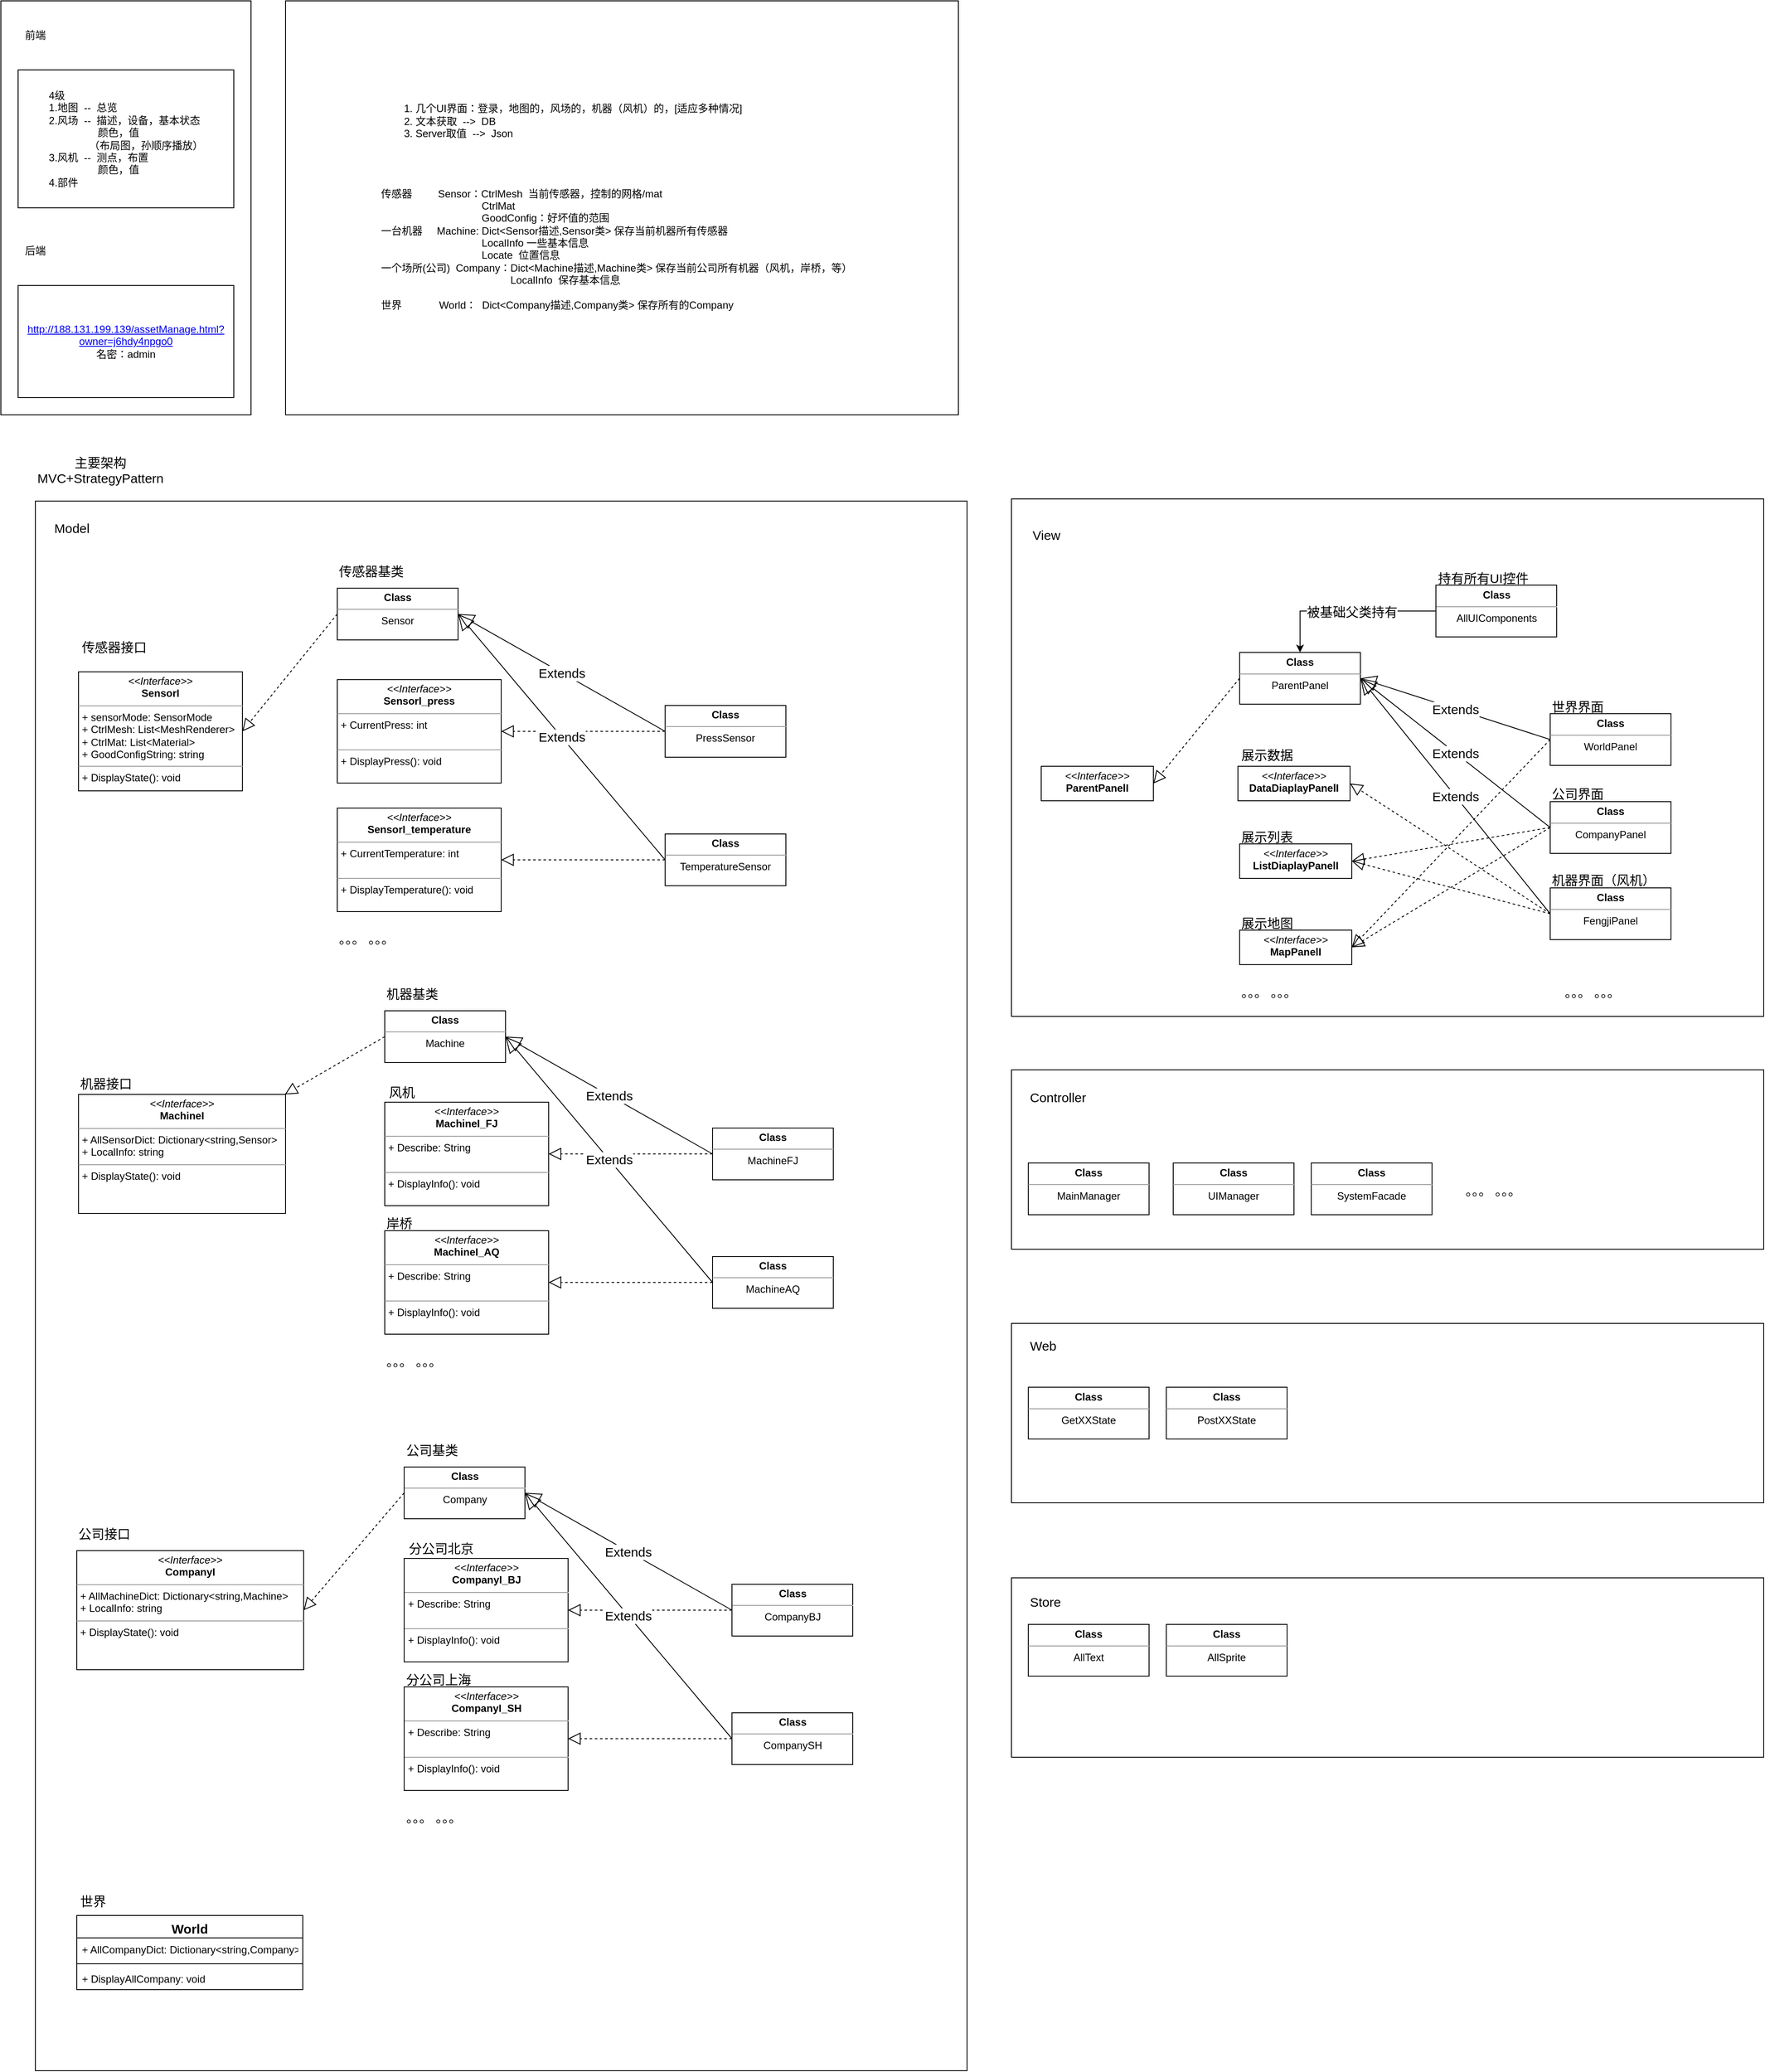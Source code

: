 <mxfile version="10.6.7" type="github"><diagram name="Page-1" id="c4acf3e9-155e-7222-9cf6-157b1a14988f"><mxGraphModel dx="1394" dy="795" grid="1" gridSize="10" guides="1" tooltips="1" connect="1" arrows="1" fold="1" page="1" pageScale="1" pageWidth="1850" pageHeight="2100" background="#ffffff" math="0" shadow="0"><root><mxCell id="0"/><mxCell id="1" parent="0"/><mxCell id="lMFkz2qBwyBU4bLVPbN5-132" value="" style="rounded=0;whiteSpace=wrap;html=1;fontSize=15;" vertex="1" parent="1"><mxGeometry x="1191.5" y="1838.5" width="872" height="208" as="geometry"/></mxCell><mxCell id="lMFkz2qBwyBU4bLVPbN5-131" value="" style="rounded=0;whiteSpace=wrap;html=1;fontSize=15;" vertex="1" parent="1"><mxGeometry x="1191.5" y="1543.5" width="872" height="208" as="geometry"/></mxCell><mxCell id="lMFkz2qBwyBU4bLVPbN5-130" value="" style="rounded=0;whiteSpace=wrap;html=1;fontSize=15;" vertex="1" parent="1"><mxGeometry x="1191.5" y="1249.5" width="872" height="208" as="geometry"/></mxCell><mxCell id="lMFkz2qBwyBU4bLVPbN5-129" value="" style="rounded=0;whiteSpace=wrap;html=1;fontSize=15;" vertex="1" parent="1"><mxGeometry x="1191.5" y="587.5" width="872" height="600" as="geometry"/></mxCell><mxCell id="lMFkz2qBwyBU4bLVPbN5-128" value="" style="rounded=0;whiteSpace=wrap;html=1;fontSize=15;" vertex="1" parent="1"><mxGeometry x="60" y="590" width="1080" height="1820" as="geometry"/></mxCell><mxCell id="lMFkz2qBwyBU4bLVPbN5-1" value="" style="rounded=0;whiteSpace=wrap;html=1;" vertex="1" parent="1"><mxGeometry x="20" y="10" width="290" height="480" as="geometry"/></mxCell><mxCell id="eNjWEGQGm4UYnw6gWRTL-1" value="前端" style="text;html=1;strokeColor=none;fillColor=none;align=center;verticalAlign=middle;whiteSpace=wrap;rounded=0;" parent="1" vertex="1"><mxGeometry x="40" y="40" width="40" height="20" as="geometry"/></mxCell><mxCell id="eNjWEGQGm4UYnw6gWRTL-3" value="&lt;div style=&quot;text-align: left&quot;&gt;&lt;span&gt;4级&lt;/span&gt;&lt;/div&gt;&lt;div style=&quot;text-align: left&quot;&gt;&lt;span&gt;1.地图&amp;nbsp; --&amp;nbsp; 总览&lt;/span&gt;&lt;/div&gt;&lt;div style=&quot;text-align: left&quot;&gt;&lt;span&gt;2.风场&amp;nbsp; --&amp;nbsp; 描述，设备，基本状态&lt;/span&gt;&lt;/div&gt;&lt;div style=&quot;text-align: left&quot;&gt;&lt;span&gt;&amp;nbsp; &amp;nbsp; &amp;nbsp; &amp;nbsp; &amp;nbsp; &amp;nbsp; &amp;nbsp; &amp;nbsp; &amp;nbsp;颜色，值&lt;/span&gt;&lt;/div&gt;&lt;div style=&quot;text-align: left&quot;&gt;&lt;span&gt;&amp;nbsp; &amp;nbsp; &amp;nbsp; &amp;nbsp; &amp;nbsp; &amp;nbsp; &amp;nbsp; （布局图，孙顺序播放）&lt;/span&gt;&lt;/div&gt;&lt;div style=&quot;text-align: left&quot;&gt;&lt;span&gt;3.风机&amp;nbsp; --&amp;nbsp; 测点，布置&lt;/span&gt;&lt;/div&gt;&lt;div style=&quot;text-align: left&quot;&gt;&lt;span&gt;&amp;nbsp; &amp;nbsp; &amp;nbsp; &amp;nbsp; &amp;nbsp; &amp;nbsp; &amp;nbsp; &amp;nbsp; &amp;nbsp;颜色，值&lt;/span&gt;&lt;/div&gt;&lt;div style=&quot;text-align: left&quot;&gt;&lt;span&gt;4.部件&lt;/span&gt;&lt;/div&gt;" style="rounded=0;whiteSpace=wrap;html=1;" parent="1" vertex="1"><mxGeometry x="40" y="90" width="250" height="160" as="geometry"/></mxCell><mxCell id="eNjWEGQGm4UYnw6gWRTL-4" value="后端" style="text;html=1;strokeColor=none;fillColor=none;align=center;verticalAlign=middle;whiteSpace=wrap;rounded=0;" parent="1" vertex="1"><mxGeometry x="40" y="290" width="40" height="20" as="geometry"/></mxCell><mxCell id="eNjWEGQGm4UYnw6gWRTL-5" value="&lt;a href=&quot;http://188.131.199.139/assetManage.html?owner=j6hdy4npgo0&quot;&gt;http://188.131.199.139/assetManage.html?owner=j6hdy4npgo0&lt;/a&gt;&lt;br&gt;名密：admin&lt;br&gt;" style="rounded=0;whiteSpace=wrap;html=1;" parent="1" vertex="1"><mxGeometry x="40" y="340" width="250" height="130" as="geometry"/></mxCell><mxCell id="lMFkz2qBwyBU4bLVPbN5-2" value="&lt;div style=&quot;text-align: left&quot;&gt;&lt;ol&gt;&lt;li&gt;&lt;span&gt;几个UI界面：登录，地图的，风场的，机器（风机）的，[适应多种情况]&lt;/span&gt;&lt;/li&gt;&lt;li&gt;&lt;span&gt;文本获取&amp;nbsp; --&amp;gt;&amp;nbsp; DB&lt;/span&gt;&lt;/li&gt;&lt;li&gt;&lt;span&gt;Server取值&amp;nbsp; --&amp;gt;&amp;nbsp; Json&lt;/span&gt;&lt;/li&gt;&lt;/ol&gt;&lt;div&gt;&lt;br&gt;&lt;/div&gt;&lt;div&gt;&lt;br&gt;&lt;/div&gt;&lt;div&gt;&lt;br&gt;&lt;/div&gt;&lt;div&gt;传感器&amp;nbsp; &amp;nbsp; &amp;nbsp; &amp;nbsp; &amp;nbsp;Sensor：CtrlMesh&amp;nbsp; 当前传感器，控制的网格/mat&lt;/div&gt;&lt;div&gt;&amp;nbsp; &amp;nbsp; &amp;nbsp; &amp;nbsp; &amp;nbsp; &amp;nbsp; &amp;nbsp; &amp;nbsp; &amp;nbsp; &amp;nbsp; &amp;nbsp; &amp;nbsp; &amp;nbsp; &amp;nbsp; &amp;nbsp; &amp;nbsp; &amp;nbsp; &amp;nbsp;CtrlMat&lt;/div&gt;&lt;div&gt;&amp;nbsp; &amp;nbsp; &amp;nbsp; &amp;nbsp; &amp;nbsp; &amp;nbsp; &amp;nbsp; &amp;nbsp; &amp;nbsp; &amp;nbsp; &amp;nbsp; &amp;nbsp; &amp;nbsp; &amp;nbsp; &amp;nbsp; &amp;nbsp; &amp;nbsp; &amp;nbsp;GoodConfig：好坏值的范围&lt;/div&gt;&lt;div&gt;一台机器&amp;nbsp; &amp;nbsp; &amp;nbsp;Machine: Dict&amp;lt;Sensor描述,Sensor类&amp;gt; 保存当前机器所有传感器&lt;/div&gt;&lt;div&gt;&amp;nbsp; &amp;nbsp; &amp;nbsp; &amp;nbsp; &amp;nbsp; &amp;nbsp; &amp;nbsp; &amp;nbsp; &amp;nbsp; &amp;nbsp; &amp;nbsp; &amp;nbsp; &amp;nbsp; &amp;nbsp; &amp;nbsp; &amp;nbsp; &amp;nbsp; &amp;nbsp;LocalInfo 一些基本信息&lt;/div&gt;&lt;div&gt;&amp;nbsp; &amp;nbsp; &amp;nbsp; &amp;nbsp; &amp;nbsp; &amp;nbsp; &amp;nbsp; &amp;nbsp; &amp;nbsp; &amp;nbsp; &amp;nbsp; &amp;nbsp; &amp;nbsp; &amp;nbsp; &amp;nbsp; &amp;nbsp; &amp;nbsp; &amp;nbsp;Locate&amp;nbsp; 位置信息&lt;/div&gt;&lt;div&gt;一个场所(公司)&amp;nbsp; Company：Dict&amp;lt;Machine描述,Machine类&amp;gt; 保存当前公司所有机器（风机，岸桥，等）&lt;/div&gt;&lt;div&gt;&amp;nbsp; &amp;nbsp; &amp;nbsp; &amp;nbsp; &amp;nbsp; &amp;nbsp; &amp;nbsp; &amp;nbsp; &amp;nbsp; &amp;nbsp; &amp;nbsp; &amp;nbsp; &amp;nbsp; &amp;nbsp; &amp;nbsp; &amp;nbsp; &amp;nbsp; &amp;nbsp; &amp;nbsp; &amp;nbsp; &amp;nbsp; &amp;nbsp; &amp;nbsp;LocalInfo&amp;nbsp; 保存基本信息&lt;/div&gt;&lt;div&gt;&lt;span&gt;&lt;br&gt;&lt;/span&gt;&lt;/div&gt;&lt;div&gt;&lt;span&gt;世界&amp;nbsp; &amp;nbsp; &amp;nbsp; &amp;nbsp; &amp;nbsp; &amp;nbsp; &amp;nbsp;World：&amp;nbsp; Dict&amp;lt;Company描述,Company类&amp;gt; 保存所有的Company&amp;nbsp; &amp;nbsp; &amp;nbsp; &amp;nbsp; &amp;nbsp; &amp;nbsp; &amp;nbsp; &amp;nbsp; &amp;nbsp; &amp;nbsp; &amp;nbsp; &amp;nbsp; &amp;nbsp; &amp;nbsp; &amp;nbsp; &amp;nbsp; &amp;nbsp; &amp;nbsp; &amp;nbsp; &amp;nbsp; &amp;nbsp; &amp;nbsp; &amp;nbsp;&lt;/span&gt;&lt;/div&gt;&lt;/div&gt;&lt;div style=&quot;text-align: left&quot;&gt;&lt;br&gt;&lt;/div&gt;&lt;div style=&quot;text-align: left&quot;&gt;&lt;/div&gt;" style="rounded=0;whiteSpace=wrap;html=1;" vertex="1" parent="1"><mxGeometry x="350" y="10" width="780" height="480" as="geometry"/></mxCell><mxCell id="lMFkz2qBwyBU4bLVPbN5-4" value="主要架构MVC+StrategyPattern" style="text;html=1;strokeColor=none;fillColor=none;align=center;verticalAlign=middle;whiteSpace=wrap;rounded=0;fontSize=15;" vertex="1" parent="1"><mxGeometry x="59.5" y="540" width="151" height="28" as="geometry"/></mxCell><mxCell id="lMFkz2qBwyBU4bLVPbN5-9" value="Model" style="text;html=1;resizable=0;points=[];autosize=1;align=left;verticalAlign=top;spacingTop=-4;fontSize=15;" vertex="1" parent="1"><mxGeometry x="80" y="610" width="60" height="20" as="geometry"/></mxCell><mxCell id="lMFkz2qBwyBU4bLVPbN5-10" value="&lt;p style=&quot;margin: 0px ; margin-top: 4px ; text-align: center&quot;&gt;&lt;i&gt;&amp;lt;&amp;lt;Interface&amp;gt;&amp;gt;&lt;/i&gt;&lt;br&gt;&lt;b&gt;SensorI&lt;/b&gt;&lt;/p&gt;&lt;hr size=&quot;1&quot;&gt;&lt;p style=&quot;margin: 0px ; margin-left: 4px&quot;&gt;+ sensorMode: SensorMode&lt;br&gt;+ CtrlMesh: List&amp;lt;MeshRenderer&amp;gt;&lt;/p&gt;&lt;p style=&quot;margin: 0px ; margin-left: 4px&quot;&gt;+ CtrlMat:&amp;nbsp;List&amp;lt;Material&amp;gt;&lt;/p&gt;&lt;p style=&quot;margin: 0px ; margin-left: 4px&quot;&gt;+&amp;nbsp;GoodConfigString: string&lt;/p&gt;&lt;hr size=&quot;1&quot;&gt;&lt;p style=&quot;margin: 0px ; margin-left: 4px&quot;&gt;+ DisplayState(): void&lt;br&gt;&lt;br&gt;&lt;/p&gt;" style="verticalAlign=top;align=left;overflow=fill;fontSize=12;fontFamily=Helvetica;html=1;" vertex="1" parent="1"><mxGeometry x="110" y="788" width="190" height="138" as="geometry"/></mxCell><mxCell id="lMFkz2qBwyBU4bLVPbN5-11" value="&lt;p style=&quot;margin: 0px ; margin-top: 4px ; text-align: center&quot;&gt;&lt;i&gt;&amp;lt;&amp;lt;Interface&amp;gt;&amp;gt;&lt;/i&gt;&lt;br&gt;&lt;b&gt;SensorI_press&lt;/b&gt;&lt;/p&gt;&lt;hr size=&quot;1&quot;&gt;&lt;p style=&quot;margin: 0px ; margin-left: 4px&quot;&gt;+ CurrentPress: int&lt;br&gt;&lt;br&gt;&lt;/p&gt;&lt;hr size=&quot;1&quot;&gt;&lt;p style=&quot;margin: 0px ; margin-left: 4px&quot;&gt;+ DisplayPress(): void&lt;br&gt;&lt;br&gt;&lt;/p&gt;" style="verticalAlign=top;align=left;overflow=fill;fontSize=12;fontFamily=Helvetica;html=1;" vertex="1" parent="1"><mxGeometry x="410" y="797" width="190" height="120" as="geometry"/></mxCell><mxCell id="lMFkz2qBwyBU4bLVPbN5-12" value="&lt;p style=&quot;margin: 0px ; margin-top: 4px ; text-align: center&quot;&gt;&lt;i&gt;&amp;lt;&amp;lt;Interface&amp;gt;&amp;gt;&lt;/i&gt;&lt;br&gt;&lt;b&gt;SensorI_temperature&lt;/b&gt;&lt;br&gt;&lt;/p&gt;&lt;hr size=&quot;1&quot;&gt;&lt;p style=&quot;margin: 0px ; margin-left: 4px&quot;&gt;+ CurrentTemperature: int&lt;br&gt;&lt;br&gt;&lt;/p&gt;&lt;hr size=&quot;1&quot;&gt;&lt;p style=&quot;margin: 0px ; margin-left: 4px&quot;&gt;+ DisplayTemperature(): void&lt;br&gt;&lt;br&gt;&lt;/p&gt;" style="verticalAlign=top;align=left;overflow=fill;fontSize=12;fontFamily=Helvetica;html=1;" vertex="1" parent="1"><mxGeometry x="410" y="946" width="190" height="120" as="geometry"/></mxCell><mxCell id="lMFkz2qBwyBU4bLVPbN5-13" value="&lt;div style=&quot;text-align: right&quot;&gt;&lt;span&gt;。。。 。。。&lt;/span&gt;&lt;br&gt;&lt;/div&gt;" style="text;html=1;resizable=0;points=[];autosize=1;align=left;verticalAlign=top;spacingTop=-4;fontSize=15;" vertex="1" parent="1"><mxGeometry x="410" y="1086" width="110" height="20" as="geometry"/></mxCell><mxCell id="lMFkz2qBwyBU4bLVPbN5-18" value="&lt;p style=&quot;margin: 0px ; margin-top: 4px ; text-align: center&quot;&gt;&lt;b&gt;Class&lt;/b&gt;&lt;/p&gt;&lt;hr size=&quot;1&quot;&gt;&lt;div style=&quot;text-align: center ; height: 2px&quot;&gt;PressSensor&lt;/div&gt;" style="verticalAlign=top;align=left;overflow=fill;fontSize=12;fontFamily=Helvetica;html=1;" vertex="1" parent="1"><mxGeometry x="790" y="827" width="140" height="60" as="geometry"/></mxCell><mxCell id="lMFkz2qBwyBU4bLVPbN5-21" value="" style="endArrow=block;dashed=1;endFill=0;endSize=12;html=1;fontSize=15;exitX=0;exitY=0.5;exitDx=0;exitDy=0;entryX=1;entryY=0.5;entryDx=0;entryDy=0;" edge="1" parent="1" source="lMFkz2qBwyBU4bLVPbN5-18" target="lMFkz2qBwyBU4bLVPbN5-11"><mxGeometry width="160" relative="1" as="geometry"><mxPoint x="630" y="936" as="sourcePoint"/><mxPoint x="760" y="890" as="targetPoint"/></mxGeometry></mxCell><mxCell id="lMFkz2qBwyBU4bLVPbN5-31" value="&lt;p style=&quot;margin: 0px ; margin-top: 4px ; text-align: center&quot;&gt;&lt;b&gt;Class&lt;/b&gt;&lt;/p&gt;&lt;hr size=&quot;1&quot;&gt;&lt;div style=&quot;text-align: center ; height: 2px&quot;&gt;Sensor&lt;/div&gt;" style="verticalAlign=top;align=left;overflow=fill;fontSize=12;fontFamily=Helvetica;html=1;" vertex="1" parent="1"><mxGeometry x="410" y="691" width="140" height="60" as="geometry"/></mxCell><mxCell id="lMFkz2qBwyBU4bLVPbN5-32" value="" style="endArrow=block;dashed=1;endFill=0;endSize=12;html=1;fontSize=15;exitX=0;exitY=0.5;exitDx=0;exitDy=0;entryX=1;entryY=0.5;entryDx=0;entryDy=0;" edge="1" parent="1" source="lMFkz2qBwyBU4bLVPbN5-31" target="lMFkz2qBwyBU4bLVPbN5-10"><mxGeometry width="160" relative="1" as="geometry"><mxPoint x="610" y="867" as="sourcePoint"/><mxPoint x="370" y="710" as="targetPoint"/></mxGeometry></mxCell><mxCell id="lMFkz2qBwyBU4bLVPbN5-33" value="传感器基类" style="text;html=1;resizable=0;points=[];autosize=1;align=left;verticalAlign=top;spacingTop=-4;fontSize=15;" vertex="1" parent="1"><mxGeometry x="410" y="660" width="90" height="20" as="geometry"/></mxCell><mxCell id="lMFkz2qBwyBU4bLVPbN5-34" value="Extends" style="endArrow=block;endSize=16;endFill=0;html=1;fontSize=15;exitX=0;exitY=0.5;exitDx=0;exitDy=0;entryX=1;entryY=0.5;entryDx=0;entryDy=0;" edge="1" parent="1" source="lMFkz2qBwyBU4bLVPbN5-18" target="lMFkz2qBwyBU4bLVPbN5-31"><mxGeometry width="160" relative="1" as="geometry"><mxPoint x="310" y="867" as="sourcePoint"/><mxPoint x="770" y="740" as="targetPoint"/></mxGeometry></mxCell><mxCell id="lMFkz2qBwyBU4bLVPbN5-35" value="&lt;p style=&quot;margin: 0px ; margin-top: 4px ; text-align: center&quot;&gt;&lt;b&gt;Class&lt;/b&gt;&lt;/p&gt;&lt;hr size=&quot;1&quot;&gt;&lt;div style=&quot;text-align: center ; height: 2px&quot;&gt;TemperatureSensor&lt;/div&gt;" style="verticalAlign=top;align=left;overflow=fill;fontSize=12;fontFamily=Helvetica;html=1;" vertex="1" parent="1"><mxGeometry x="790" y="976" width="140" height="60" as="geometry"/></mxCell><mxCell id="lMFkz2qBwyBU4bLVPbN5-36" value="Extends" style="endArrow=block;endSize=16;endFill=0;html=1;fontSize=15;exitX=0;exitY=0.5;exitDx=0;exitDy=0;entryX=1;entryY=0.5;entryDx=0;entryDy=0;" edge="1" parent="1" source="lMFkz2qBwyBU4bLVPbN5-35" target="lMFkz2qBwyBU4bLVPbN5-31"><mxGeometry width="160" relative="1" as="geometry"><mxPoint x="560" y="731" as="sourcePoint"/><mxPoint x="780" y="920" as="targetPoint"/></mxGeometry></mxCell><mxCell id="lMFkz2qBwyBU4bLVPbN5-37" value="" style="endArrow=block;dashed=1;endFill=0;endSize=12;html=1;fontSize=15;exitX=0;exitY=0.5;exitDx=0;exitDy=0;entryX=1;entryY=0.5;entryDx=0;entryDy=0;" edge="1" parent="1" source="lMFkz2qBwyBU4bLVPbN5-35" target="lMFkz2qBwyBU4bLVPbN5-12"><mxGeometry width="160" relative="1" as="geometry"><mxPoint x="720" y="1006" as="sourcePoint"/><mxPoint x="730" y="1050" as="targetPoint"/></mxGeometry></mxCell><mxCell id="lMFkz2qBwyBU4bLVPbN5-38" value="&lt;p style=&quot;margin: 0px ; margin-top: 4px ; text-align: center&quot;&gt;&lt;i&gt;&amp;lt;&amp;lt;Interface&amp;gt;&amp;gt;&lt;/i&gt;&lt;br&gt;&lt;b&gt;MachineI&lt;/b&gt;&lt;/p&gt;&lt;hr size=&quot;1&quot;&gt;&lt;p style=&quot;margin: 0px ; margin-left: 4px&quot;&gt;&lt;span&gt;+ AllSensorDict:&amp;nbsp;Dictionary&amp;lt;string,Sensor&amp;gt;&lt;/span&gt;&lt;br&gt;&lt;/p&gt;&lt;p style=&quot;margin: 0px ; margin-left: 4px&quot;&gt;+&amp;nbsp;LocalInfo: string&lt;/p&gt;&lt;hr size=&quot;1&quot;&gt;&lt;p style=&quot;margin: 0px ; margin-left: 4px&quot;&gt;+ DisplayState(): void&lt;br&gt;&lt;br&gt;&lt;/p&gt;" style="verticalAlign=top;align=left;overflow=fill;fontSize=12;fontFamily=Helvetica;html=1;" vertex="1" parent="1"><mxGeometry x="110" y="1278" width="240" height="138" as="geometry"/></mxCell><mxCell id="lMFkz2qBwyBU4bLVPbN5-39" value="&lt;p style=&quot;margin: 0px ; margin-top: 4px ; text-align: center&quot;&gt;&lt;i&gt;&amp;lt;&amp;lt;Interface&amp;gt;&amp;gt;&lt;/i&gt;&lt;br&gt;&lt;b&gt;MachineI_FJ&lt;/b&gt;&lt;/p&gt;&lt;hr size=&quot;1&quot;&gt;&lt;p style=&quot;margin: 0px ; margin-left: 4px&quot;&gt;+ Describe: String&lt;br&gt;&lt;br&gt;&lt;/p&gt;&lt;hr size=&quot;1&quot;&gt;&lt;p style=&quot;margin: 0px ; margin-left: 4px&quot;&gt;+ DisplayInfo(): void&lt;br&gt;&lt;br&gt;&lt;/p&gt;" style="verticalAlign=top;align=left;overflow=fill;fontSize=12;fontFamily=Helvetica;html=1;" vertex="1" parent="1"><mxGeometry x="465" y="1287" width="190" height="120" as="geometry"/></mxCell><mxCell id="lMFkz2qBwyBU4bLVPbN5-40" value="&lt;p style=&quot;margin: 0px ; margin-top: 4px ; text-align: center&quot;&gt;&lt;i&gt;&amp;lt;&amp;lt;Interface&amp;gt;&amp;gt;&lt;/i&gt;&lt;br&gt;&lt;b&gt;MachineI_AQ&lt;/b&gt;&lt;br&gt;&lt;/p&gt;&lt;hr size=&quot;1&quot;&gt;&lt;p style=&quot;margin: 0px ; margin-left: 4px&quot;&gt;+ Describe: String&lt;br&gt;&lt;br&gt;&lt;/p&gt;&lt;hr size=&quot;1&quot;&gt;&lt;p style=&quot;margin: 0px ; margin-left: 4px&quot;&gt;+ DisplayInfo(): void&lt;br&gt;&lt;br&gt;&lt;/p&gt;" style="verticalAlign=top;align=left;overflow=fill;fontSize=12;fontFamily=Helvetica;html=1;" vertex="1" parent="1"><mxGeometry x="465" y="1436" width="190" height="120" as="geometry"/></mxCell><mxCell id="lMFkz2qBwyBU4bLVPbN5-41" value="&lt;div style=&quot;text-align: right&quot;&gt;&lt;span&gt;。。。 。。。&lt;/span&gt;&lt;br&gt;&lt;/div&gt;" style="text;html=1;resizable=0;points=[];autosize=1;align=left;verticalAlign=top;spacingTop=-4;fontSize=15;" vertex="1" parent="1"><mxGeometry x="465" y="1576" width="110" height="20" as="geometry"/></mxCell><mxCell id="lMFkz2qBwyBU4bLVPbN5-42" value="&lt;p style=&quot;margin: 0px ; margin-top: 4px ; text-align: center&quot;&gt;&lt;b&gt;Class&lt;/b&gt;&lt;/p&gt;&lt;hr size=&quot;1&quot;&gt;&lt;div style=&quot;text-align: center ; height: 2px&quot;&gt;MachineFJ&lt;/div&gt;" style="verticalAlign=top;align=left;overflow=fill;fontSize=12;fontFamily=Helvetica;html=1;" vertex="1" parent="1"><mxGeometry x="845" y="1317" width="140" height="60" as="geometry"/></mxCell><mxCell id="lMFkz2qBwyBU4bLVPbN5-45" value="" style="endArrow=block;dashed=1;endFill=0;endSize=12;html=1;fontSize=15;exitX=0;exitY=0.5;exitDx=0;exitDy=0;entryX=1;entryY=0.5;entryDx=0;entryDy=0;" edge="1" source="lMFkz2qBwyBU4bLVPbN5-42" target="lMFkz2qBwyBU4bLVPbN5-39" parent="1"><mxGeometry width="160" relative="1" as="geometry"><mxPoint x="685" y="1426" as="sourcePoint"/><mxPoint x="820" y="1390" as="targetPoint"/></mxGeometry></mxCell><mxCell id="lMFkz2qBwyBU4bLVPbN5-46" value="&lt;p style=&quot;margin: 0px ; margin-top: 4px ; text-align: center&quot;&gt;&lt;b&gt;Class&lt;/b&gt;&lt;/p&gt;&lt;hr size=&quot;1&quot;&gt;&lt;div style=&quot;text-align: center ; height: 2px&quot;&gt;Machine&lt;/div&gt;" style="verticalAlign=top;align=left;overflow=fill;fontSize=12;fontFamily=Helvetica;html=1;" vertex="1" parent="1"><mxGeometry x="465" y="1181" width="140" height="60" as="geometry"/></mxCell><mxCell id="lMFkz2qBwyBU4bLVPbN5-47" value="" style="endArrow=block;dashed=1;endFill=0;endSize=12;html=1;fontSize=15;exitX=0;exitY=0.5;exitDx=0;exitDy=0;" edge="1" source="lMFkz2qBwyBU4bLVPbN5-46" target="lMFkz2qBwyBU4bLVPbN5-38" parent="1"><mxGeometry width="160" relative="1" as="geometry"><mxPoint x="380" y="1347" as="sourcePoint"/><mxPoint x="710" y="1357" as="targetPoint"/></mxGeometry></mxCell><mxCell id="lMFkz2qBwyBU4bLVPbN5-48" value="机器基类" style="text;html=1;resizable=0;points=[];autosize=1;align=left;verticalAlign=top;spacingTop=-4;fontSize=15;" vertex="1" parent="1"><mxGeometry x="465" y="1150" width="80" height="20" as="geometry"/></mxCell><mxCell id="lMFkz2qBwyBU4bLVPbN5-49" value="Extends" style="endArrow=block;endSize=16;endFill=0;html=1;fontSize=15;exitX=0;exitY=0.5;exitDx=0;exitDy=0;entryX=1;entryY=0.5;entryDx=0;entryDy=0;" edge="1" source="lMFkz2qBwyBU4bLVPbN5-42" target="lMFkz2qBwyBU4bLVPbN5-46" parent="1"><mxGeometry width="160" relative="1" as="geometry"><mxPoint x="765" y="1275.5" as="sourcePoint"/><mxPoint x="715" y="1146.5" as="targetPoint"/></mxGeometry></mxCell><mxCell id="lMFkz2qBwyBU4bLVPbN5-50" value="&lt;p style=&quot;margin: 0px ; margin-top: 4px ; text-align: center&quot;&gt;&lt;b&gt;Class&lt;/b&gt;&lt;/p&gt;&lt;hr size=&quot;1&quot;&gt;&lt;div style=&quot;text-align: center ; height: 2px&quot;&gt;MachineAQ&lt;/div&gt;" style="verticalAlign=top;align=left;overflow=fill;fontSize=12;fontFamily=Helvetica;html=1;" vertex="1" parent="1"><mxGeometry x="845" y="1466" width="140" height="60" as="geometry"/></mxCell><mxCell id="lMFkz2qBwyBU4bLVPbN5-51" value="Extends" style="endArrow=block;endSize=16;endFill=0;html=1;fontSize=15;exitX=0;exitY=0.5;exitDx=0;exitDy=0;entryX=1;entryY=0.5;entryDx=0;entryDy=0;" edge="1" source="lMFkz2qBwyBU4bLVPbN5-50" target="lMFkz2qBwyBU4bLVPbN5-46" parent="1"><mxGeometry width="160" relative="1" as="geometry"><mxPoint x="615" y="1221" as="sourcePoint"/><mxPoint x="780" y="1450" as="targetPoint"/></mxGeometry></mxCell><mxCell id="lMFkz2qBwyBU4bLVPbN5-52" value="" style="endArrow=block;dashed=1;endFill=0;endSize=12;html=1;fontSize=15;exitX=0;exitY=0.5;exitDx=0;exitDy=0;entryX=1;entryY=0.5;entryDx=0;entryDy=0;" edge="1" source="lMFkz2qBwyBU4bLVPbN5-50" target="lMFkz2qBwyBU4bLVPbN5-40" parent="1"><mxGeometry width="160" relative="1" as="geometry"><mxPoint x="665" y="1357" as="sourcePoint"/><mxPoint x="790" y="1560" as="targetPoint"/></mxGeometry></mxCell><mxCell id="lMFkz2qBwyBU4bLVPbN5-53" value="风机" style="text;html=1;resizable=0;points=[];autosize=1;align=left;verticalAlign=top;spacingTop=-4;fontSize=15;" vertex="1" parent="1"><mxGeometry x="468" y="1264" width="50" height="20" as="geometry"/></mxCell><mxCell id="lMFkz2qBwyBU4bLVPbN5-54" value="岸桥" style="text;html=1;resizable=0;points=[];autosize=1;align=left;verticalAlign=top;spacingTop=-4;fontSize=15;" vertex="1" parent="1"><mxGeometry x="465" y="1416" width="50" height="20" as="geometry"/></mxCell><mxCell id="lMFkz2qBwyBU4bLVPbN5-55" value="&lt;p style=&quot;margin: 0px ; margin-top: 4px ; text-align: center&quot;&gt;&lt;i&gt;&amp;lt;&amp;lt;Interface&amp;gt;&amp;gt;&lt;/i&gt;&lt;br&gt;&lt;b&gt;CompanyI&lt;/b&gt;&lt;/p&gt;&lt;hr size=&quot;1&quot;&gt;&lt;p style=&quot;margin: 0px ; margin-left: 4px&quot;&gt;&lt;span&gt;+ AllMachineDict:&amp;nbsp;Dictionary&amp;lt;string,Machine&amp;gt;&lt;/span&gt;&lt;br&gt;&lt;/p&gt;&lt;p style=&quot;margin: 0px ; margin-left: 4px&quot;&gt;+&amp;nbsp;LocalInfo: string&lt;/p&gt;&lt;hr size=&quot;1&quot;&gt;&lt;p style=&quot;margin: 0px ; margin-left: 4px&quot;&gt;+ DisplayState(): void&lt;br&gt;&lt;br&gt;&lt;/p&gt;" style="verticalAlign=top;align=left;overflow=fill;fontSize=12;fontFamily=Helvetica;html=1;" vertex="1" parent="1"><mxGeometry x="108" y="1807" width="263" height="138" as="geometry"/></mxCell><mxCell id="lMFkz2qBwyBU4bLVPbN5-56" value="&lt;p style=&quot;margin: 0px ; margin-top: 4px ; text-align: center&quot;&gt;&lt;i&gt;&amp;lt;&amp;lt;Interface&amp;gt;&amp;gt;&lt;/i&gt;&lt;br&gt;&lt;b&gt;CompanyI_BJ&lt;/b&gt;&lt;/p&gt;&lt;hr size=&quot;1&quot;&gt;&lt;p style=&quot;margin: 0px ; margin-left: 4px&quot;&gt;+ Describe: String&lt;br&gt;&lt;br&gt;&lt;/p&gt;&lt;hr size=&quot;1&quot;&gt;&lt;p style=&quot;margin: 0px ; margin-left: 4px&quot;&gt;+ DisplayInfo(): void&lt;br&gt;&lt;br&gt;&lt;/p&gt;" style="verticalAlign=top;align=left;overflow=fill;fontSize=12;fontFamily=Helvetica;html=1;" vertex="1" parent="1"><mxGeometry x="487.5" y="1816" width="190" height="120" as="geometry"/></mxCell><mxCell id="lMFkz2qBwyBU4bLVPbN5-57" value="&lt;p style=&quot;margin: 0px ; margin-top: 4px ; text-align: center&quot;&gt;&lt;i&gt;&amp;lt;&amp;lt;Interface&amp;gt;&amp;gt;&lt;/i&gt;&lt;br&gt;&lt;b&gt;CompanyI_SH&lt;/b&gt;&lt;br&gt;&lt;/p&gt;&lt;hr size=&quot;1&quot;&gt;&lt;p style=&quot;margin: 0px ; margin-left: 4px&quot;&gt;+ Describe: String&lt;br&gt;&lt;br&gt;&lt;/p&gt;&lt;hr size=&quot;1&quot;&gt;&lt;p style=&quot;margin: 0px ; margin-left: 4px&quot;&gt;+ DisplayInfo(): void&lt;br&gt;&lt;br&gt;&lt;/p&gt;" style="verticalAlign=top;align=left;overflow=fill;fontSize=12;fontFamily=Helvetica;html=1;" vertex="1" parent="1"><mxGeometry x="487.5" y="1965" width="190" height="120" as="geometry"/></mxCell><mxCell id="lMFkz2qBwyBU4bLVPbN5-58" value="&lt;div style=&quot;text-align: right&quot;&gt;&lt;span&gt;。。。 。。。&lt;/span&gt;&lt;br&gt;&lt;/div&gt;" style="text;html=1;resizable=0;points=[];autosize=1;align=left;verticalAlign=top;spacingTop=-4;fontSize=15;" vertex="1" parent="1"><mxGeometry x="487.5" y="2105" width="110" height="20" as="geometry"/></mxCell><mxCell id="lMFkz2qBwyBU4bLVPbN5-59" value="&lt;p style=&quot;margin: 0px ; margin-top: 4px ; text-align: center&quot;&gt;&lt;b&gt;Class&lt;/b&gt;&lt;/p&gt;&lt;hr size=&quot;1&quot;&gt;&lt;div style=&quot;text-align: center ; height: 2px&quot;&gt;CompanyBJ&lt;/div&gt;" style="verticalAlign=top;align=left;overflow=fill;fontSize=12;fontFamily=Helvetica;html=1;" vertex="1" parent="1"><mxGeometry x="867.5" y="1846" width="140" height="60" as="geometry"/></mxCell><mxCell id="lMFkz2qBwyBU4bLVPbN5-60" value="" style="endArrow=block;dashed=1;endFill=0;endSize=12;html=1;fontSize=15;entryX=1;entryY=0.5;entryDx=0;entryDy=0;exitX=0;exitY=0.5;exitDx=0;exitDy=0;" edge="1" source="lMFkz2qBwyBU4bLVPbN5-59" target="lMFkz2qBwyBU4bLVPbN5-56" parent="1"><mxGeometry width="160" relative="1" as="geometry"><mxPoint x="868" y="1880" as="sourcePoint"/><mxPoint x="840" y="1910" as="targetPoint"/></mxGeometry></mxCell><mxCell id="lMFkz2qBwyBU4bLVPbN5-61" value="&lt;p style=&quot;margin: 0px ; margin-top: 4px ; text-align: center&quot;&gt;&lt;b&gt;Class&lt;/b&gt;&lt;/p&gt;&lt;hr size=&quot;1&quot;&gt;&lt;div style=&quot;text-align: center ; height: 2px&quot;&gt;Company&lt;/div&gt;" style="verticalAlign=top;align=left;overflow=fill;fontSize=12;fontFamily=Helvetica;html=1;" vertex="1" parent="1"><mxGeometry x="487.5" y="1710" width="140" height="60" as="geometry"/></mxCell><mxCell id="lMFkz2qBwyBU4bLVPbN5-62" value="" style="endArrow=block;dashed=1;endFill=0;endSize=12;html=1;fontSize=15;entryX=1;entryY=0.5;entryDx=0;entryDy=0;exitX=0;exitY=0.5;exitDx=0;exitDy=0;" edge="1" source="lMFkz2qBwyBU4bLVPbN5-61" target="lMFkz2qBwyBU4bLVPbN5-55" parent="1"><mxGeometry width="160" relative="1" as="geometry"><mxPoint x="440" y="1900" as="sourcePoint"/><mxPoint x="707.5" y="1886" as="targetPoint"/></mxGeometry></mxCell><mxCell id="lMFkz2qBwyBU4bLVPbN5-63" value="公司基类" style="text;html=1;resizable=0;points=[];autosize=1;align=left;verticalAlign=top;spacingTop=-4;fontSize=15;" vertex="1" parent="1"><mxGeometry x="487.5" y="1679" width="80" height="20" as="geometry"/></mxCell><mxCell id="lMFkz2qBwyBU4bLVPbN5-64" value="Extends" style="endArrow=block;endSize=16;endFill=0;html=1;fontSize=15;entryX=1;entryY=0.5;entryDx=0;entryDy=0;exitX=0;exitY=0.5;exitDx=0;exitDy=0;" edge="1" source="lMFkz2qBwyBU4bLVPbN5-59" target="lMFkz2qBwyBU4bLVPbN5-61" parent="1"><mxGeometry width="160" relative="1" as="geometry"><mxPoint x="870" y="1880" as="sourcePoint"/><mxPoint x="630" y="1730" as="targetPoint"/></mxGeometry></mxCell><mxCell id="lMFkz2qBwyBU4bLVPbN5-65" value="&lt;p style=&quot;margin: 0px ; margin-top: 4px ; text-align: center&quot;&gt;&lt;b&gt;Class&lt;/b&gt;&lt;/p&gt;&lt;hr size=&quot;1&quot;&gt;&lt;div style=&quot;text-align: center ; height: 2px&quot;&gt;CompanySH&lt;/div&gt;" style="verticalAlign=top;align=left;overflow=fill;fontSize=12;fontFamily=Helvetica;html=1;" vertex="1" parent="1"><mxGeometry x="867.5" y="1995" width="140" height="60" as="geometry"/></mxCell><mxCell id="lMFkz2qBwyBU4bLVPbN5-66" value="Extends" style="endArrow=block;endSize=16;endFill=0;html=1;fontSize=15;entryX=1;entryY=0.5;entryDx=0;entryDy=0;exitX=0;exitY=0.5;exitDx=0;exitDy=0;" edge="1" source="lMFkz2qBwyBU4bLVPbN5-65" target="lMFkz2qBwyBU4bLVPbN5-61" parent="1"><mxGeometry width="160" relative="1" as="geometry"><mxPoint x="680" y="1750" as="sourcePoint"/><mxPoint x="787.5" y="1886" as="targetPoint"/></mxGeometry></mxCell><mxCell id="lMFkz2qBwyBU4bLVPbN5-67" value="" style="endArrow=block;dashed=1;endFill=0;endSize=12;html=1;fontSize=15;exitX=0;exitY=0.5;exitDx=0;exitDy=0;" edge="1" source="lMFkz2qBwyBU4bLVPbN5-65" target="lMFkz2qBwyBU4bLVPbN5-57" parent="1"><mxGeometry width="160" relative="1" as="geometry"><mxPoint x="687.5" y="1886" as="sourcePoint"/><mxPoint x="810" y="2070" as="targetPoint"/></mxGeometry></mxCell><mxCell id="lMFkz2qBwyBU4bLVPbN5-68" value="分公司北京" style="text;html=1;resizable=0;points=[];autosize=1;align=left;verticalAlign=top;spacingTop=-4;fontSize=15;" vertex="1" parent="1"><mxGeometry x="490.5" y="1793" width="90" height="20" as="geometry"/></mxCell><mxCell id="lMFkz2qBwyBU4bLVPbN5-69" value="分公司上海" style="text;html=1;resizable=0;points=[];autosize=1;align=left;verticalAlign=top;spacingTop=-4;fontSize=15;" vertex="1" parent="1"><mxGeometry x="487.5" y="1945" width="90" height="20" as="geometry"/></mxCell><mxCell id="lMFkz2qBwyBU4bLVPbN5-70" value="World" style="swimlane;fontStyle=1;align=center;verticalAlign=top;childLayout=stackLayout;horizontal=1;startSize=26;horizontalStack=0;resizeParent=1;resizeParentMax=0;resizeLast=0;collapsible=1;marginBottom=0;fontSize=15;" vertex="1" parent="1"><mxGeometry x="108" y="2230" width="262" height="86" as="geometry"/></mxCell><mxCell id="lMFkz2qBwyBU4bLVPbN5-71" value="+ AllCompanyDict: Dictionary&lt;string,Company&gt;" style="text;strokeColor=none;fillColor=none;align=left;verticalAlign=top;spacingLeft=4;spacingRight=4;overflow=hidden;rotatable=0;points=[[0,0.5],[1,0.5]];portConstraint=eastwest;" vertex="1" parent="lMFkz2qBwyBU4bLVPbN5-70"><mxGeometry y="26" width="262" height="26" as="geometry"/></mxCell><mxCell id="lMFkz2qBwyBU4bLVPbN5-72" value="" style="line;strokeWidth=1;fillColor=none;align=left;verticalAlign=middle;spacingTop=-1;spacingLeft=3;spacingRight=3;rotatable=0;labelPosition=right;points=[];portConstraint=eastwest;" vertex="1" parent="lMFkz2qBwyBU4bLVPbN5-70"><mxGeometry y="52" width="262" height="8" as="geometry"/></mxCell><mxCell id="lMFkz2qBwyBU4bLVPbN5-73" value="+ DisplayAllCompany: void" style="text;strokeColor=none;fillColor=none;align=left;verticalAlign=top;spacingLeft=4;spacingRight=4;overflow=hidden;rotatable=0;points=[[0,0.5],[1,0.5]];portConstraint=eastwest;" vertex="1" parent="lMFkz2qBwyBU4bLVPbN5-70"><mxGeometry y="60" width="262" height="26" as="geometry"/></mxCell><mxCell id="lMFkz2qBwyBU4bLVPbN5-74" value="传感器接口" style="text;html=1;resizable=0;points=[];autosize=1;align=left;verticalAlign=top;spacingTop=-4;fontSize=15;" vertex="1" parent="1"><mxGeometry x="112" y="748" width="90" height="20" as="geometry"/></mxCell><mxCell id="lMFkz2qBwyBU4bLVPbN5-75" value="机器接口" style="text;html=1;resizable=0;points=[];autosize=1;align=left;verticalAlign=top;spacingTop=-4;fontSize=15;" vertex="1" parent="1"><mxGeometry x="110" y="1254" width="80" height="20" as="geometry"/></mxCell><mxCell id="lMFkz2qBwyBU4bLVPbN5-76" value="公司接口" style="text;html=1;resizable=0;points=[];autosize=1;align=left;verticalAlign=top;spacingTop=-4;fontSize=15;" vertex="1" parent="1"><mxGeometry x="108" y="1776" width="80" height="20" as="geometry"/></mxCell><mxCell id="lMFkz2qBwyBU4bLVPbN5-77" value="世界" style="text;html=1;resizable=0;points=[];autosize=1;align=left;verticalAlign=top;spacingTop=-4;fontSize=15;" vertex="1" parent="1"><mxGeometry x="110" y="2202" width="50" height="20" as="geometry"/></mxCell><mxCell id="lMFkz2qBwyBU4bLVPbN5-79" value="View" style="text;html=1;resizable=0;points=[];autosize=1;align=left;verticalAlign=top;spacingTop=-4;fontSize=15;" vertex="1" parent="1"><mxGeometry x="1214" y="617.5" width="50" height="20" as="geometry"/></mxCell><mxCell id="lMFkz2qBwyBU4bLVPbN5-80" value="&lt;p style=&quot;margin: 0px ; margin-top: 4px ; text-align: center&quot;&gt;&lt;i&gt;&amp;lt;&amp;lt;Interface&amp;gt;&amp;gt;&lt;/i&gt;&lt;br&gt;&lt;b&gt;ParentPanelI&lt;/b&gt;&lt;/p&gt;&lt;p style=&quot;margin: 0px ; margin-left: 4px&quot;&gt;&lt;br&gt;&lt;/p&gt;" style="verticalAlign=top;align=left;overflow=fill;fontSize=12;fontFamily=Helvetica;html=1;" vertex="1" parent="1"><mxGeometry x="1226" y="897.5" width="130" height="40" as="geometry"/></mxCell><mxCell id="lMFkz2qBwyBU4bLVPbN5-81" value="&lt;p style=&quot;margin: 0px ; margin-top: 4px ; text-align: center&quot;&gt;&lt;i&gt;&amp;lt;&amp;lt;Interface&amp;gt;&amp;gt;&lt;/i&gt;&lt;br&gt;&lt;b&gt;DataDiaplayPanelI&lt;/b&gt;&lt;/p&gt;&lt;p style=&quot;margin: 0px ; margin-left: 4px&quot;&gt;&lt;br&gt;&lt;/p&gt;" style="verticalAlign=top;align=left;overflow=fill;fontSize=12;fontFamily=Helvetica;html=1;" vertex="1" parent="1"><mxGeometry x="1454" y="897.5" width="130" height="40" as="geometry"/></mxCell><mxCell id="lMFkz2qBwyBU4bLVPbN5-82" value="&lt;p style=&quot;margin: 0px ; margin-top: 4px ; text-align: center&quot;&gt;&lt;b&gt;Class&lt;/b&gt;&lt;/p&gt;&lt;hr size=&quot;1&quot;&gt;&lt;div style=&quot;text-align: center ; height: 2px&quot;&gt;ParentPanel&lt;/div&gt;" style="verticalAlign=top;align=left;overflow=fill;fontSize=12;fontFamily=Helvetica;html=1;" vertex="1" parent="1"><mxGeometry x="1456" y="765.5" width="140" height="60" as="geometry"/></mxCell><mxCell id="lMFkz2qBwyBU4bLVPbN5-83" value="&lt;p style=&quot;margin: 0px ; margin-top: 4px ; text-align: center&quot;&gt;&lt;i&gt;&amp;lt;&amp;lt;Interface&amp;gt;&amp;gt;&lt;/i&gt;&lt;br&gt;&lt;b&gt;ListDiaplayPanelI&lt;/b&gt;&lt;/p&gt;&lt;p style=&quot;margin: 0px ; margin-left: 4px&quot;&gt;&lt;br&gt;&lt;/p&gt;" style="verticalAlign=top;align=left;overflow=fill;fontSize=12;fontFamily=Helvetica;html=1;" vertex="1" parent="1"><mxGeometry x="1456" y="987.5" width="130" height="40" as="geometry"/></mxCell><mxCell id="lMFkz2qBwyBU4bLVPbN5-84" value="展示数据" style="text;html=1;resizable=0;points=[];autosize=1;align=left;verticalAlign=top;spacingTop=-4;fontSize=15;" vertex="1" parent="1"><mxGeometry x="1456" y="872.5" width="80" height="20" as="geometry"/></mxCell><mxCell id="lMFkz2qBwyBU4bLVPbN5-85" value="展示列表" style="text;html=1;resizable=0;points=[];autosize=1;align=left;verticalAlign=top;spacingTop=-4;fontSize=15;" vertex="1" parent="1"><mxGeometry x="1456" y="967.5" width="80" height="20" as="geometry"/></mxCell><mxCell id="lMFkz2qBwyBU4bLVPbN5-86" value="&lt;div style=&quot;text-align: right&quot;&gt;&lt;span&gt;。。。 。。。&lt;/span&gt;&lt;br&gt;&lt;/div&gt;" style="text;html=1;resizable=0;points=[];autosize=1;align=left;verticalAlign=top;spacingTop=-4;fontSize=15;" vertex="1" parent="1"><mxGeometry x="1456" y="1147.5" width="110" height="20" as="geometry"/></mxCell><mxCell id="lMFkz2qBwyBU4bLVPbN5-89" value="" style="endArrow=block;dashed=1;endFill=0;endSize=12;html=1;fontSize=15;entryX=1;entryY=0.5;entryDx=0;entryDy=0;exitX=0;exitY=0.5;exitDx=0;exitDy=0;" edge="1" parent="1" source="lMFkz2qBwyBU4bLVPbN5-82" target="lMFkz2qBwyBU4bLVPbN5-80"><mxGeometry width="160" relative="1" as="geometry"><mxPoint x="1296" y="837.5" as="sourcePoint"/><mxPoint x="1456" y="837.5" as="targetPoint"/></mxGeometry></mxCell><mxCell id="lMFkz2qBwyBU4bLVPbN5-90" value="&lt;p style=&quot;margin: 0px ; margin-top: 4px ; text-align: center&quot;&gt;&lt;b&gt;Class&lt;/b&gt;&lt;/p&gt;&lt;hr size=&quot;1&quot;&gt;&lt;div style=&quot;text-align: center ; height: 2px&quot;&gt;WorldPanel&lt;/div&gt;" style="verticalAlign=top;align=left;overflow=fill;fontSize=12;fontFamily=Helvetica;html=1;" vertex="1" parent="1"><mxGeometry x="1816" y="836.5" width="140" height="60" as="geometry"/></mxCell><mxCell id="lMFkz2qBwyBU4bLVPbN5-91" value="&lt;p style=&quot;margin: 0px ; margin-top: 4px ; text-align: center&quot;&gt;&lt;b&gt;Class&lt;/b&gt;&lt;/p&gt;&lt;hr size=&quot;1&quot;&gt;&lt;div style=&quot;text-align: center ; height: 2px&quot;&gt;CompanyPanel&lt;/div&gt;" style="verticalAlign=top;align=left;overflow=fill;fontSize=12;fontFamily=Helvetica;html=1;" vertex="1" parent="1"><mxGeometry x="1816" y="938.5" width="140" height="60" as="geometry"/></mxCell><mxCell id="lMFkz2qBwyBU4bLVPbN5-92" value="&lt;p style=&quot;margin: 0px ; margin-top: 4px ; text-align: center&quot;&gt;&lt;b&gt;Class&lt;/b&gt;&lt;/p&gt;&lt;hr size=&quot;1&quot;&gt;&lt;div style=&quot;text-align: center ; height: 2px&quot;&gt;FengjiPanel&lt;/div&gt;" style="verticalAlign=top;align=left;overflow=fill;fontSize=12;fontFamily=Helvetica;html=1;" vertex="1" parent="1"><mxGeometry x="1816" y="1038.5" width="140" height="60" as="geometry"/></mxCell><mxCell id="lMFkz2qBwyBU4bLVPbN5-93" value="&lt;p style=&quot;margin: 0px ; margin-top: 4px ; text-align: center&quot;&gt;&lt;i&gt;&amp;lt;&amp;lt;Interface&amp;gt;&amp;gt;&lt;/i&gt;&lt;br&gt;&lt;b&gt;MapPanelI&lt;/b&gt;&lt;/p&gt;&lt;p style=&quot;margin: 0px ; margin-left: 4px&quot;&gt;&lt;br&gt;&lt;/p&gt;" style="verticalAlign=top;align=left;overflow=fill;fontSize=12;fontFamily=Helvetica;html=1;" vertex="1" parent="1"><mxGeometry x="1456" y="1087.5" width="130" height="40" as="geometry"/></mxCell><mxCell id="lMFkz2qBwyBU4bLVPbN5-94" value="展示地图" style="text;html=1;resizable=0;points=[];autosize=1;align=left;verticalAlign=top;spacingTop=-4;fontSize=15;" vertex="1" parent="1"><mxGeometry x="1456" y="1067.5" width="80" height="20" as="geometry"/></mxCell><mxCell id="lMFkz2qBwyBU4bLVPbN5-95" value="Extends" style="endArrow=block;endSize=16;endFill=0;html=1;fontSize=15;entryX=1;entryY=0.5;entryDx=0;entryDy=0;exitX=0;exitY=0.5;exitDx=0;exitDy=0;" edge="1" parent="1" source="lMFkz2qBwyBU4bLVPbN5-90" target="lMFkz2qBwyBU4bLVPbN5-82"><mxGeometry width="160" relative="1" as="geometry"><mxPoint x="1656" y="757.5" as="sourcePoint"/><mxPoint x="1816" y="757.5" as="targetPoint"/></mxGeometry></mxCell><mxCell id="lMFkz2qBwyBU4bLVPbN5-96" value="Extends" style="endArrow=block;endSize=16;endFill=0;html=1;fontSize=15;entryX=1;entryY=0.5;entryDx=0;entryDy=0;exitX=0;exitY=0.5;exitDx=0;exitDy=0;" edge="1" parent="1" source="lMFkz2qBwyBU4bLVPbN5-91" target="lMFkz2qBwyBU4bLVPbN5-82"><mxGeometry width="160" relative="1" as="geometry"><mxPoint x="1691" y="977.5" as="sourcePoint"/><mxPoint x="1596" y="907.5" as="targetPoint"/></mxGeometry></mxCell><mxCell id="lMFkz2qBwyBU4bLVPbN5-97" value="Extends" style="endArrow=block;endSize=16;endFill=0;html=1;fontSize=15;entryX=1;entryY=0.5;entryDx=0;entryDy=0;exitX=0;exitY=0.5;exitDx=0;exitDy=0;" edge="1" parent="1" source="lMFkz2qBwyBU4bLVPbN5-92" target="lMFkz2qBwyBU4bLVPbN5-82"><mxGeometry width="160" relative="1" as="geometry"><mxPoint x="1676" y="1077.5" as="sourcePoint"/><mxPoint x="1581" y="905.5" as="targetPoint"/></mxGeometry></mxCell><mxCell id="lMFkz2qBwyBU4bLVPbN5-98" value="" style="endArrow=block;dashed=1;endFill=0;endSize=12;html=1;fontSize=15;entryX=1;entryY=0.5;entryDx=0;entryDy=0;exitX=0;exitY=0.5;exitDx=0;exitDy=0;" edge="1" parent="1" source="lMFkz2qBwyBU4bLVPbN5-90" target="lMFkz2qBwyBU4bLVPbN5-93"><mxGeometry width="160" relative="1" as="geometry"><mxPoint x="1626" y="1167.5" as="sourcePoint"/><mxPoint x="1786" y="1167.5" as="targetPoint"/></mxGeometry></mxCell><mxCell id="lMFkz2qBwyBU4bLVPbN5-99" value="" style="endArrow=block;dashed=1;endFill=0;endSize=12;html=1;fontSize=15;entryX=1;entryY=0.5;entryDx=0;entryDy=0;exitX=0;exitY=0.5;exitDx=0;exitDy=0;" edge="1" parent="1" source="lMFkz2qBwyBU4bLVPbN5-92" target="lMFkz2qBwyBU4bLVPbN5-81"><mxGeometry width="160" relative="1" as="geometry"><mxPoint x="1826" y="876.5" as="sourcePoint"/><mxPoint x="1596" y="1117.5" as="targetPoint"/></mxGeometry></mxCell><mxCell id="lMFkz2qBwyBU4bLVPbN5-100" value="" style="endArrow=block;dashed=1;endFill=0;endSize=12;html=1;fontSize=15;entryX=1;entryY=0.5;entryDx=0;entryDy=0;exitX=0;exitY=0.5;exitDx=0;exitDy=0;" edge="1" parent="1" source="lMFkz2qBwyBU4bLVPbN5-92" target="lMFkz2qBwyBU4bLVPbN5-83"><mxGeometry width="160" relative="1" as="geometry"><mxPoint x="1883" y="1298.5" as="sourcePoint"/><mxPoint x="1651" y="1147.5" as="targetPoint"/></mxGeometry></mxCell><mxCell id="lMFkz2qBwyBU4bLVPbN5-101" value="" style="endArrow=block;dashed=1;endFill=0;endSize=12;html=1;fontSize=15;exitX=0;exitY=0.5;exitDx=0;exitDy=0;entryX=1;entryY=0.5;entryDx=0;entryDy=0;" edge="1" parent="1" source="lMFkz2qBwyBU4bLVPbN5-91" target="lMFkz2qBwyBU4bLVPbN5-93"><mxGeometry width="160" relative="1" as="geometry"><mxPoint x="1826" y="876.5" as="sourcePoint"/><mxPoint x="1646" y="1147.5" as="targetPoint"/></mxGeometry></mxCell><mxCell id="lMFkz2qBwyBU4bLVPbN5-102" value="" style="endArrow=block;dashed=1;endFill=0;endSize=12;html=1;fontSize=15;exitX=0;exitY=0.5;exitDx=0;exitDy=0;entryX=1;entryY=0.5;entryDx=0;entryDy=0;" edge="1" parent="1" source="lMFkz2qBwyBU4bLVPbN5-91" target="lMFkz2qBwyBU4bLVPbN5-83"><mxGeometry width="160" relative="1" as="geometry"><mxPoint x="1891" y="1067.5" as="sourcePoint"/><mxPoint x="1661" y="1206.5" as="targetPoint"/></mxGeometry></mxCell><mxCell id="lMFkz2qBwyBU4bLVPbN5-103" value="&lt;div style=&quot;text-align: right&quot;&gt;&lt;span&gt;。。。 。。。&lt;/span&gt;&lt;br&gt;&lt;/div&gt;" style="text;html=1;resizable=0;points=[];autosize=1;align=left;verticalAlign=top;spacingTop=-4;fontSize=15;" vertex="1" parent="1"><mxGeometry x="1831" y="1147.5" width="110" height="20" as="geometry"/></mxCell><mxCell id="lMFkz2qBwyBU4bLVPbN5-105" style="edgeStyle=orthogonalEdgeStyle;rounded=0;orthogonalLoop=1;jettySize=auto;html=1;exitX=0;exitY=0.5;exitDx=0;exitDy=0;entryX=0.5;entryY=0;entryDx=0;entryDy=0;fontSize=15;" edge="1" parent="1" source="lMFkz2qBwyBU4bLVPbN5-104" target="lMFkz2qBwyBU4bLVPbN5-82"><mxGeometry relative="1" as="geometry"/></mxCell><mxCell id="lMFkz2qBwyBU4bLVPbN5-106" value="被基础父类持有" style="text;html=1;resizable=0;points=[];align=center;verticalAlign=middle;labelBackgroundColor=#ffffff;fontSize=15;" vertex="1" connectable="0" parent="lMFkz2qBwyBU4bLVPbN5-105"><mxGeometry x="0.049" y="-2" relative="1" as="geometry"><mxPoint x="10" y="2" as="offset"/></mxGeometry></mxCell><mxCell id="lMFkz2qBwyBU4bLVPbN5-104" value="&lt;p style=&quot;margin: 0px ; margin-top: 4px ; text-align: center&quot;&gt;&lt;b&gt;Class&lt;/b&gt;&lt;/p&gt;&lt;hr size=&quot;1&quot;&gt;&lt;div style=&quot;text-align: center ; height: 2px&quot;&gt;AllUIComponents&lt;/div&gt;" style="verticalAlign=top;align=left;overflow=fill;fontSize=12;fontFamily=Helvetica;html=1;" vertex="1" parent="1"><mxGeometry x="1683.5" y="687.5" width="140" height="60" as="geometry"/></mxCell><mxCell id="lMFkz2qBwyBU4bLVPbN5-107" value="持有所有UI控件" style="text;html=1;resizable=0;points=[];autosize=1;align=left;verticalAlign=top;spacingTop=-4;fontSize=15;" vertex="1" parent="1"><mxGeometry x="1683.5" y="667.5" width="120" height="20" as="geometry"/></mxCell><mxCell id="lMFkz2qBwyBU4bLVPbN5-108" value="世界界面" style="text;html=1;resizable=0;points=[];autosize=1;align=left;verticalAlign=top;spacingTop=-4;fontSize=15;" vertex="1" parent="1"><mxGeometry x="1816" y="816.5" width="80" height="20" as="geometry"/></mxCell><mxCell id="lMFkz2qBwyBU4bLVPbN5-109" value="公司界面" style="text;html=1;resizable=0;points=[];autosize=1;align=left;verticalAlign=top;spacingTop=-4;fontSize=15;" vertex="1" parent="1"><mxGeometry x="1816" y="917.5" width="80" height="20" as="geometry"/></mxCell><mxCell id="lMFkz2qBwyBU4bLVPbN5-110" value="机器界面（风机）" style="text;html=1;resizable=0;points=[];autosize=1;align=left;verticalAlign=top;spacingTop=-4;fontSize=15;" vertex="1" parent="1"><mxGeometry x="1816" y="1017.5" width="140" height="20" as="geometry"/></mxCell><mxCell id="lMFkz2qBwyBU4bLVPbN5-111" value="Controller" style="text;html=1;resizable=0;points=[];autosize=1;align=left;verticalAlign=top;spacingTop=-4;fontSize=15;" vertex="1" parent="1"><mxGeometry x="1211" y="1269.5" width="80" height="20" as="geometry"/></mxCell><mxCell id="lMFkz2qBwyBU4bLVPbN5-117" value="&lt;p style=&quot;margin: 0px ; margin-top: 4px ; text-align: center&quot;&gt;&lt;b&gt;Class&lt;/b&gt;&lt;/p&gt;&lt;hr size=&quot;1&quot;&gt;&lt;div style=&quot;text-align: center ; height: 2px&quot;&gt;MainManager&lt;/div&gt;" style="verticalAlign=top;align=left;overflow=fill;fontSize=12;fontFamily=Helvetica;html=1;" vertex="1" parent="1"><mxGeometry x="1211" y="1357.5" width="140" height="60" as="geometry"/></mxCell><mxCell id="lMFkz2qBwyBU4bLVPbN5-118" value="&lt;p style=&quot;margin: 0px ; margin-top: 4px ; text-align: center&quot;&gt;&lt;b&gt;Class&lt;/b&gt;&lt;/p&gt;&lt;hr size=&quot;1&quot;&gt;&lt;div style=&quot;text-align: center ; height: 2px&quot;&gt;UIManager&lt;/div&gt;" style="verticalAlign=top;align=left;overflow=fill;fontSize=12;fontFamily=Helvetica;html=1;" vertex="1" parent="1"><mxGeometry x="1379" y="1357.5" width="140" height="60" as="geometry"/></mxCell><mxCell id="lMFkz2qBwyBU4bLVPbN5-119" value="&lt;p style=&quot;margin: 0px ; margin-top: 4px ; text-align: center&quot;&gt;&lt;b&gt;Class&lt;/b&gt;&lt;/p&gt;&lt;hr size=&quot;1&quot;&gt;&lt;div style=&quot;text-align: center ; height: 2px&quot;&gt;SystemFacade&lt;/div&gt;" style="verticalAlign=top;align=left;overflow=fill;fontSize=12;fontFamily=Helvetica;html=1;" vertex="1" parent="1"><mxGeometry x="1539" y="1357.5" width="140" height="60" as="geometry"/></mxCell><mxCell id="lMFkz2qBwyBU4bLVPbN5-120" value="&lt;div style=&quot;text-align: right&quot;&gt;&lt;span&gt;。。。 。。。&lt;/span&gt;&lt;br&gt;&lt;/div&gt;" style="text;html=1;resizable=0;points=[];autosize=1;align=left;verticalAlign=top;spacingTop=-4;fontSize=15;" vertex="1" parent="1"><mxGeometry x="1716" y="1377.5" width="110" height="20" as="geometry"/></mxCell><mxCell id="lMFkz2qBwyBU4bLVPbN5-121" value="Web" style="text;html=1;resizable=0;points=[];autosize=1;align=left;verticalAlign=top;spacingTop=-4;fontSize=15;" vertex="1" parent="1"><mxGeometry x="1211" y="1557.5" width="50" height="20" as="geometry"/></mxCell><mxCell id="lMFkz2qBwyBU4bLVPbN5-123" value="&lt;p style=&quot;margin: 0px ; margin-top: 4px ; text-align: center&quot;&gt;&lt;b&gt;Class&lt;/b&gt;&lt;/p&gt;&lt;hr size=&quot;1&quot;&gt;&lt;div style=&quot;text-align: center ; height: 2px&quot;&gt;GetXXState&lt;/div&gt;" style="verticalAlign=top;align=left;overflow=fill;fontSize=12;fontFamily=Helvetica;html=1;" vertex="1" parent="1"><mxGeometry x="1211" y="1617.5" width="140" height="60" as="geometry"/></mxCell><mxCell id="lMFkz2qBwyBU4bLVPbN5-124" value="&lt;p style=&quot;margin: 0px ; margin-top: 4px ; text-align: center&quot;&gt;&lt;b&gt;Class&lt;/b&gt;&lt;/p&gt;&lt;hr size=&quot;1&quot;&gt;&lt;div style=&quot;text-align: center ; height: 2px&quot;&gt;PostXXState&lt;/div&gt;" style="verticalAlign=top;align=left;overflow=fill;fontSize=12;fontFamily=Helvetica;html=1;" vertex="1" parent="1"><mxGeometry x="1371" y="1617.5" width="140" height="60" as="geometry"/></mxCell><mxCell id="lMFkz2qBwyBU4bLVPbN5-125" value="Store" style="text;html=1;resizable=0;points=[];autosize=1;align=left;verticalAlign=top;spacingTop=-4;fontSize=15;" vertex="1" parent="1"><mxGeometry x="1211" y="1854.5" width="50" height="20" as="geometry"/></mxCell><mxCell id="lMFkz2qBwyBU4bLVPbN5-126" value="&lt;p style=&quot;margin: 0px ; margin-top: 4px ; text-align: center&quot;&gt;&lt;b&gt;Class&lt;/b&gt;&lt;/p&gt;&lt;hr size=&quot;1&quot;&gt;&lt;div style=&quot;text-align: center ; height: 2px&quot;&gt;AllText&lt;/div&gt;" style="verticalAlign=top;align=left;overflow=fill;fontSize=12;fontFamily=Helvetica;html=1;" vertex="1" parent="1"><mxGeometry x="1211" y="1892.5" width="140" height="60" as="geometry"/></mxCell><mxCell id="lMFkz2qBwyBU4bLVPbN5-127" value="&lt;p style=&quot;margin: 0px ; margin-top: 4px ; text-align: center&quot;&gt;&lt;b&gt;Class&lt;/b&gt;&lt;/p&gt;&lt;hr size=&quot;1&quot;&gt;&lt;div style=&quot;text-align: center ; height: 2px&quot;&gt;AllSprite&lt;/div&gt;" style="verticalAlign=top;align=left;overflow=fill;fontSize=12;fontFamily=Helvetica;html=1;" vertex="1" parent="1"><mxGeometry x="1371" y="1892.5" width="140" height="60" as="geometry"/></mxCell></root></mxGraphModel></diagram></mxfile>